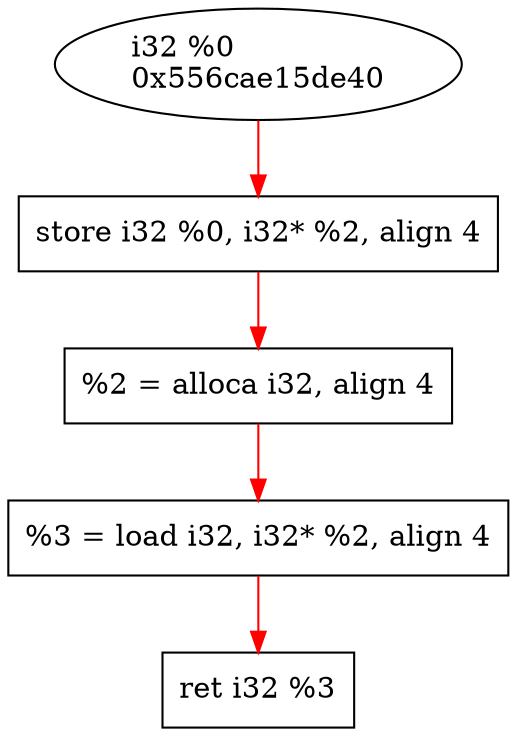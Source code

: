 digraph "DFG for'fool2' function" {
	Node0x556cae15e028[shape=record, label="  %2 = alloca i32, align 4"];
	Node0x556cae15de40[shape=ellipse, label="i32 %0\l0x556cae15de40"];
	Node0x556cae15e028[shape=record, label="  %2 = alloca i32, align 4"];
	Node0x556cae15e2e0[shape=record, label="  store i32 %0, i32* %2, align 4"];
	Node0x556cae15e028[shape=record, label="  %2 = alloca i32, align 4"];
	Node0x556cae15e348[shape=record, label="  %3 = load i32, i32* %2, align 4"];
	Node0x556cae15e3a8[shape=record, label="  ret i32 %3"];
edge [color=red]
	Node0x556cae15de40 -> Node0x556cae15e2e0
	Node0x556cae15e2e0 -> Node0x556cae15e028
	Node0x556cae15e028 -> Node0x556cae15e348
	Node0x556cae15e348 -> Node0x556cae15e3a8
}
digraph "DFG for'fool2' function" {
	Node0x55c6866e4028[shape=record, label="  %2 = alloca i32, align 4"];
	Node0x55c6866e3e40[shape=ellipse, label="i32 %0\l0x55c6866e3e40"];
	Node0x55c6866e4028[shape=record, label="  %2 = alloca i32, align 4"];
	Node0x55c6866e42e0[shape=record, label="  store i32 %0, i32* %2, align 4"];
	Node0x55c6866e4028[shape=record, label="  %2 = alloca i32, align 4"];
	Node0x55c6866e4348[shape=record, label="  %3 = load i32, i32* %2, align 4"];
	Node0x55c6866e43a8[shape=record, label="  ret i32 %3"];
edge [color=red]
	Node0x55c6866e3e40 -> Node0x55c6866e42e0
	Node0x55c6866e42e0 -> Node0x55c6866e4028
	Node0x55c6866e4028 -> Node0x55c6866e4348
	Node0x55c6866e4348 -> Node0x55c6866e43a8
}
digraph "DFG for'fool2' function" {
	Node0x55763dc90028[shape=record, label="  %2 = alloca i32, align 4"];
	Node0x55763dc8fe40[shape=ellipse, label="i32 %0\l0x55763dc8fe40"];
	Node0x55763dc90028[shape=record, label="  %2 = alloca i32, align 4"];
	Node0x55763dc902e0[shape=record, label="  store i32 %0, i32* %2, align 4"];
	Node0x55763dc90028[shape=record, label="  %2 = alloca i32, align 4"];
	Node0x55763dc90348[shape=record, label="  %3 = load i32, i32* %2, align 4"];
	Node0x55763dc903a8[shape=record, label="  ret i32 %3"];
edge [color=red]
	Node0x55763dc8fe40 -> Node0x55763dc902e0
	Node0x55763dc902e0 -> Node0x55763dc90028
	Node0x55763dc90028 -> Node0x55763dc90348
	Node0x55763dc90348 -> Node0x55763dc903a8
}
